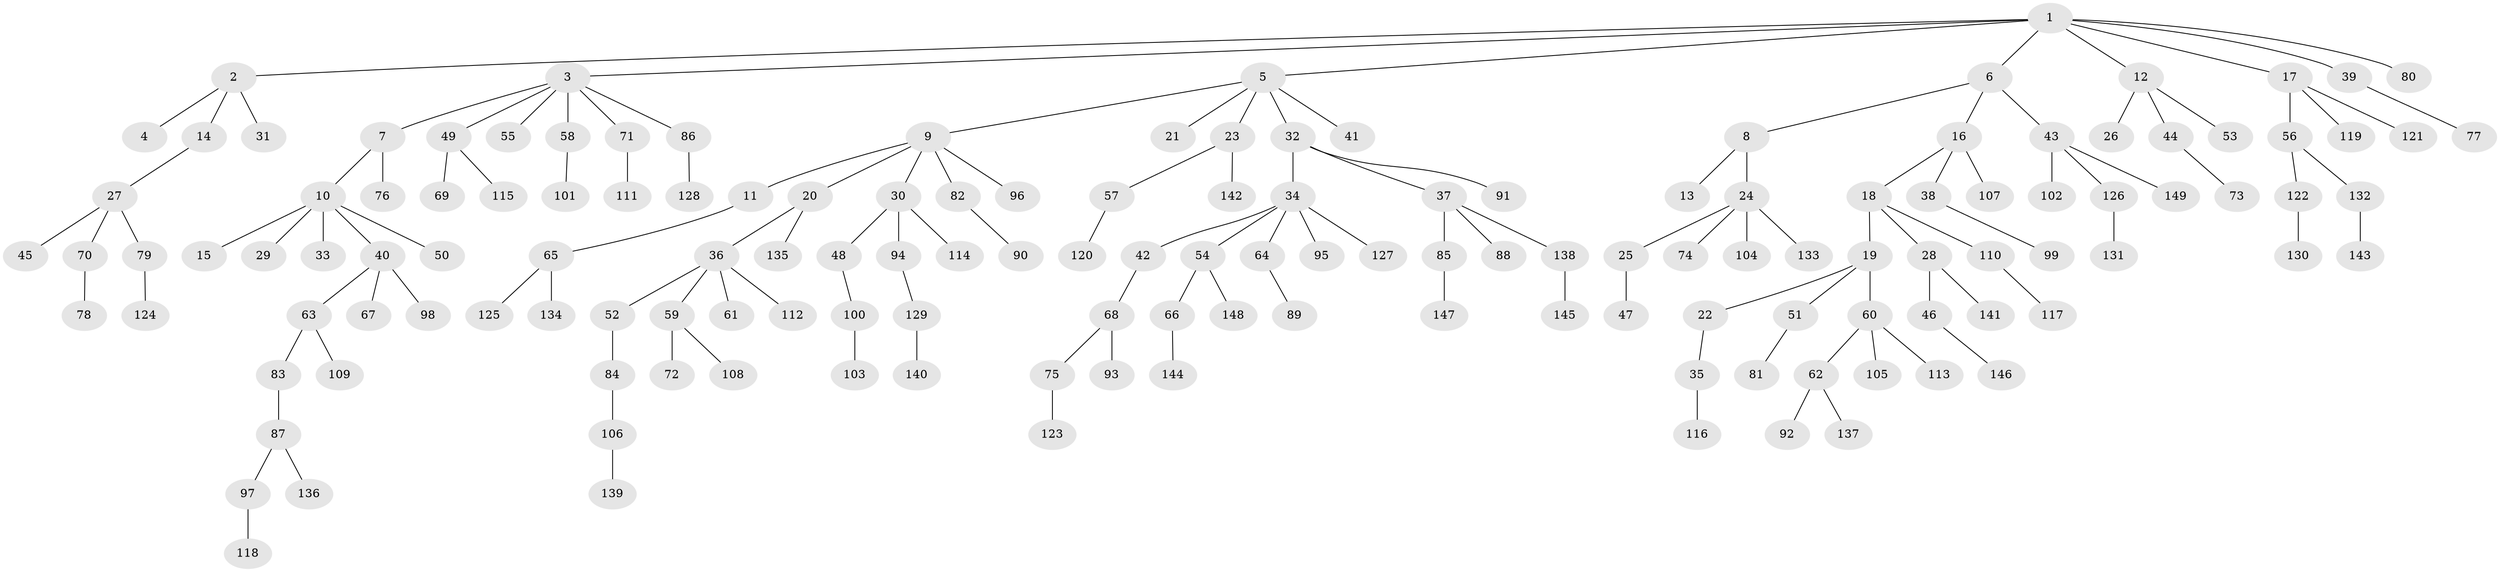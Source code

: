 // Generated by graph-tools (version 1.1) at 2025/52/03/09/25 04:52:54]
// undirected, 149 vertices, 148 edges
graph export_dot {
graph [start="1"]
  node [color=gray90,style=filled];
  1;
  2;
  3;
  4;
  5;
  6;
  7;
  8;
  9;
  10;
  11;
  12;
  13;
  14;
  15;
  16;
  17;
  18;
  19;
  20;
  21;
  22;
  23;
  24;
  25;
  26;
  27;
  28;
  29;
  30;
  31;
  32;
  33;
  34;
  35;
  36;
  37;
  38;
  39;
  40;
  41;
  42;
  43;
  44;
  45;
  46;
  47;
  48;
  49;
  50;
  51;
  52;
  53;
  54;
  55;
  56;
  57;
  58;
  59;
  60;
  61;
  62;
  63;
  64;
  65;
  66;
  67;
  68;
  69;
  70;
  71;
  72;
  73;
  74;
  75;
  76;
  77;
  78;
  79;
  80;
  81;
  82;
  83;
  84;
  85;
  86;
  87;
  88;
  89;
  90;
  91;
  92;
  93;
  94;
  95;
  96;
  97;
  98;
  99;
  100;
  101;
  102;
  103;
  104;
  105;
  106;
  107;
  108;
  109;
  110;
  111;
  112;
  113;
  114;
  115;
  116;
  117;
  118;
  119;
  120;
  121;
  122;
  123;
  124;
  125;
  126;
  127;
  128;
  129;
  130;
  131;
  132;
  133;
  134;
  135;
  136;
  137;
  138;
  139;
  140;
  141;
  142;
  143;
  144;
  145;
  146;
  147;
  148;
  149;
  1 -- 2;
  1 -- 3;
  1 -- 5;
  1 -- 6;
  1 -- 12;
  1 -- 17;
  1 -- 39;
  1 -- 80;
  2 -- 4;
  2 -- 14;
  2 -- 31;
  3 -- 7;
  3 -- 49;
  3 -- 55;
  3 -- 58;
  3 -- 71;
  3 -- 86;
  5 -- 9;
  5 -- 21;
  5 -- 23;
  5 -- 32;
  5 -- 41;
  6 -- 8;
  6 -- 16;
  6 -- 43;
  7 -- 10;
  7 -- 76;
  8 -- 13;
  8 -- 24;
  9 -- 11;
  9 -- 20;
  9 -- 30;
  9 -- 82;
  9 -- 96;
  10 -- 15;
  10 -- 29;
  10 -- 33;
  10 -- 40;
  10 -- 50;
  11 -- 65;
  12 -- 26;
  12 -- 44;
  12 -- 53;
  14 -- 27;
  16 -- 18;
  16 -- 38;
  16 -- 107;
  17 -- 56;
  17 -- 119;
  17 -- 121;
  18 -- 19;
  18 -- 28;
  18 -- 110;
  19 -- 22;
  19 -- 51;
  19 -- 60;
  20 -- 36;
  20 -- 135;
  22 -- 35;
  23 -- 57;
  23 -- 142;
  24 -- 25;
  24 -- 74;
  24 -- 104;
  24 -- 133;
  25 -- 47;
  27 -- 45;
  27 -- 70;
  27 -- 79;
  28 -- 46;
  28 -- 141;
  30 -- 48;
  30 -- 94;
  30 -- 114;
  32 -- 34;
  32 -- 37;
  32 -- 91;
  34 -- 42;
  34 -- 54;
  34 -- 64;
  34 -- 95;
  34 -- 127;
  35 -- 116;
  36 -- 52;
  36 -- 59;
  36 -- 61;
  36 -- 112;
  37 -- 85;
  37 -- 88;
  37 -- 138;
  38 -- 99;
  39 -- 77;
  40 -- 63;
  40 -- 67;
  40 -- 98;
  42 -- 68;
  43 -- 102;
  43 -- 126;
  43 -- 149;
  44 -- 73;
  46 -- 146;
  48 -- 100;
  49 -- 69;
  49 -- 115;
  51 -- 81;
  52 -- 84;
  54 -- 66;
  54 -- 148;
  56 -- 122;
  56 -- 132;
  57 -- 120;
  58 -- 101;
  59 -- 72;
  59 -- 108;
  60 -- 62;
  60 -- 105;
  60 -- 113;
  62 -- 92;
  62 -- 137;
  63 -- 83;
  63 -- 109;
  64 -- 89;
  65 -- 125;
  65 -- 134;
  66 -- 144;
  68 -- 75;
  68 -- 93;
  70 -- 78;
  71 -- 111;
  75 -- 123;
  79 -- 124;
  82 -- 90;
  83 -- 87;
  84 -- 106;
  85 -- 147;
  86 -- 128;
  87 -- 97;
  87 -- 136;
  94 -- 129;
  97 -- 118;
  100 -- 103;
  106 -- 139;
  110 -- 117;
  122 -- 130;
  126 -- 131;
  129 -- 140;
  132 -- 143;
  138 -- 145;
}
